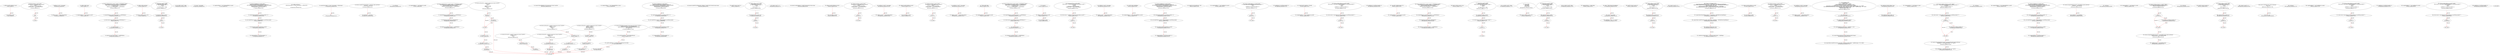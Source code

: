 digraph  {
13 [label="2_ address payable lastPlayer_re_ent2;\n13-new_variable-3-3", method="", type_label=new_variable];
17 [label="3_ uint jackpot_re_ent2;\n17-new_variable-4-4", method="", type_label=new_variable];
21 [label="4_ function buyTicket_re_ent2() public{\n	    if (!(lastPlayer_re_ent2.send(jackpot_re_ent2)))\n        revert();\n      lastPlayer_re_ent2 = msg.sender;\n      jackpot_re_ent2    = address(this).balance;\n    }\n21-function_definition-5-10", method="buyTicket_re_ent2()", type_label=function_definition];
25 [label="5_ if\n25-if-6-7", method="buyTicket_re_ent2()", type_label=if];
1857 [label="5_ end_if", method="buyTicket_re_ent2()", type_label=end_if];
36 [label="7_ lastPlayer_re_ent2 = msg.sender;\n36-expression_statement-8-8", method="buyTicket_re_ent2()", type_label=expression_statement];
42 [label="8_ jackpot_re_ent2    = address(this).balance;\n42-expression_statement-9-9", method="buyTicket_re_ent2()", type_label=expression_statement];
50 [label="10_ address public owner;\n50-new_variable-11-11", method="", type_label=new_variable];
55 [label="11_ mapping(address => uint) balances_re_ent17;\n55-new_variable-12-12", method="", type_label=new_variable];
61 [label="12_ function withdrawFunds_re_ent17 (uint256 _weiToWithdraw) public {\n        require(balances_re_ent17[msg.sender] >= _weiToWithdraw);\n        (bool success,)=msg.sender.call.value(_weiToWithdraw)(\"\");\n        require(success);   \n        balances_re_ent17[msg.sender] -= _weiToWithdraw;\n    }\n61-function_definition-13-18", method="withdrawFunds_re_ent17(uint256 _weiToWithdraw)", type_label=function_definition];
69 [label="13_ require(balances_re_ent17[msg.sender] >= _weiToWithdraw);\n69-expression_statement-14-14", method="withdrawFunds_re_ent17(uint256 _weiToWithdraw)", type_label=expression_statement];
80 [label="14_ (bool success,)=msg.sender.call.value(_weiToWithdraw)(\"\");\n80-new_variable-15-15", method="withdrawFunds_re_ent17(uint256 _weiToWithdraw)", type_label=new_variable];
100 [label="15_ require(success);\n100-expression_statement-16-16", method="withdrawFunds_re_ent17(uint256 _weiToWithdraw)", type_label=expression_statement];
105 [label="16_ balances_re_ent17[msg.sender] -= _weiToWithdraw;\n105-expression_statement-17-17", method="withdrawFunds_re_ent17(uint256 _weiToWithdraw)", type_label=expression_statement];
113 [label="18_ address public newOwner;\n113-new_variable-19-19", method="", type_label=new_variable];
118 [label="19_ bool not_called_re_ent27 = true;\n118-new_variable-20-20", method="", type_label=new_variable];
124 [label="20_ function bug_re_ent27() public{\n        require(not_called_re_ent27);\n        if( ! (msg.sender.send(1 ether) ) ){\n            revert();\n        }\n        not_called_re_ent27 = false;\n    }\n124-function_definition-21-27", method="bug_re_ent27()", type_label=function_definition];
128 [label="21_ require(not_called_re_ent27);\n128-expression_statement-22-22", method="bug_re_ent27()", type_label=expression_statement];
133 [label="22_ if\n133-if-23-25", method="bug_re_ent27()", type_label=if];
1965 [label="22_ end_if", method="bug_re_ent27()", type_label=end_if];
148 [label="25_ not_called_re_ent27 = false;\n148-expression_statement-26-26", method="bug_re_ent27()", type_label=expression_statement];
165 [label="29_ owner = msg.sender;\n165-expression_statement-30-30", method="", type_label=expression_statement];
171 [label="31_ mapping(address => uint) redeemableEther_re_ent32;\n171-new_variable-32-32", method="", type_label=new_variable];
177 [label="32_ function claimReward_re_ent32() public {        \n        require(redeemableEther_re_ent32[msg.sender] > 0);\n        uint transferValue_re_ent32 = redeemableEther_re_ent32[msg.sender];\n        msg.sender.transfer(transferValue_re_ent32);    \n        redeemableEther_re_ent32[msg.sender] = 0;\n    }\n177-function_definition-33-38", method="claimReward_re_ent32()", type_label=function_definition];
181 [label="33_ require(redeemableEther_re_ent32[msg.sender] > 0);\n181-expression_statement-34-34", method="claimReward_re_ent32()", type_label=expression_statement];
192 [label="34_ uint transferValue_re_ent32 = redeemableEther_re_ent32[msg.sender];\n192-new_variable-35-35", method="claimReward_re_ent32()", type_label=new_variable];
202 [label="35_ msg.sender.transfer(transferValue_re_ent32);\n202-expression_statement-36-36", method="claimReward_re_ent32()", type_label=expression_statement];
211 [label="36_ redeemableEther_re_ent32[msg.sender] = 0;\n211-expression_statement-37-37", method="claimReward_re_ent32()", type_label=expression_statement];
219 [label="38_ modifier onlyOwner {\n        require(msg.sender == owner || msg.sender == address(this));\n        _;\n    }\n219-expression_statement-39-42", method="", type_label=expression_statement];
222 [label="39_ require(msg.sender == owner || msg.sender == address(this));\n222-expression_statement-40-40", method="", type_label=expression_statement];
239 [label="40_ _;\n239-expression_statement-41-41", method="", type_label=expression_statement];
241 [label="42_ function transferOwnership(address _newOwner) public onlyOwner {\n        newOwner = _newOwner;\n    }\n241-function_definition-43-45", method="transferOwnership(address _newOwner)", type_label=function_definition];
248 [label="42_ onlyOwner\n248-expression_statement-43-43", method="transferOwnership(address _newOwner)", type_label=expression_statement];
251 [label="43_ newOwner = _newOwner;\n251-expression_statement-44-44", method="transferOwnership(address _newOwner)", type_label=expression_statement];
255 [label="45_ mapping(address => uint) balances_re_ent38;\n255-new_variable-46-46", method="", type_label=new_variable];
261 [label="46_ function withdrawFunds_re_ent38 (uint256 _weiToWithdraw) public {\n        require(balances_re_ent38[msg.sender] >= _weiToWithdraw);\n        require(msg.sender.send(_weiToWithdraw));   \n        balances_re_ent38[msg.sender] -= _weiToWithdraw;\n    }\n261-function_definition-47-51", method="withdrawFunds_re_ent38(uint256 _weiToWithdraw)", type_label=function_definition];
269 [label="47_ require(balances_re_ent38[msg.sender] >= _weiToWithdraw);\n269-expression_statement-48-48", method="withdrawFunds_re_ent38(uint256 _weiToWithdraw)", type_label=expression_statement];
280 [label="48_ require(msg.sender.send(_weiToWithdraw));\n280-expression_statement-49-49", method="withdrawFunds_re_ent38(uint256 _weiToWithdraw)", type_label=expression_statement];
292 [label="49_ balances_re_ent38[msg.sender] -= _weiToWithdraw;\n292-expression_statement-50-50", method="withdrawFunds_re_ent38(uint256 _weiToWithdraw)", type_label=expression_statement];
303 [label="53_ function mul(uint256 a, uint256 b) internal pure returns (uint256) {\n    if (a == 0) {\n      return 0;\n    }\n    uint256 c = a * b;\n    assert(c / a == b);\n    return c;\n  }\n303-function_definition-54-61", method="mul(uint256 a,uint256 b)", type_label=function_definition];
320 [label="54_ if_a == 0\n320-if-55-57", method="mul(uint256 a,uint256 b)", type_label=if];
2152 [label="54_ end_if", method="mul(uint256 a,uint256 b)", type_label=end_if];
325 [label="55_ return 0;\n325-return-56-56", method="mul(uint256 a,uint256 b)", type_label=return];
327 [label="57_ uint256 c = a * b;\n327-new_variable-58-58", method="mul(uint256 a,uint256 b)", type_label=new_variable];
335 [label="58_ assert(c / a == b);\n335-expression_statement-59-59", method="mul(uint256 a,uint256 b)", type_label=expression_statement];
344 [label="59_ return c;\n344-return-60-60", method="mul(uint256 a,uint256 b)", type_label=return];
346 [label="61_ function div(uint256 a, uint256 b) internal pure returns (uint256) {\n    uint256 c = a / b;\n    return c;\n  }\n346-function_definition-62-65", method="div(uint256 a,uint256 b)", type_label=function_definition];
363 [label="62_ uint256 c = a / b;\n363-new_variable-63-63", method="div(uint256 a,uint256 b)", type_label=new_variable];
371 [label="63_ return c;\n371-return-64-64", method="div(uint256 a,uint256 b)", type_label=return];
373 [label="65_ function sub(uint256 a, uint256 b) internal pure returns (uint256) {\n    assert(b <= a);\n    return a - b;\n  }\n373-function_definition-66-69", method="sub(uint256 a,uint256 b)", type_label=function_definition];
390 [label="66_ assert(b <= a);\n390-expression_statement-67-67", method="sub(uint256 a,uint256 b)", type_label=expression_statement];
397 [label="67_ return a - b;\n397-return-68-68", method="sub(uint256 a,uint256 b)", type_label=return];
401 [label="69_ function add(uint256 a, uint256 b) internal pure returns (uint256) {\n    uint256 c = a + b;\n    assert(c >= a);\n    return c;\n  }\n401-function_definition-70-74", method="add(uint256 a,uint256 b)", type_label=function_definition];
418 [label="70_ uint256 c = a + b;\n418-new_variable-71-71", method="add(uint256 a,uint256 b)", type_label=new_variable];
426 [label="71_ assert(c >= a);\n426-expression_statement-72-72", method="add(uint256 a,uint256 b)", type_label=expression_statement];
433 [label="72_ return c;\n433-return-73-73", method="add(uint256 a,uint256 b)", type_label=return];
435 [label="74_ function ceil(uint256 a, uint256 m) internal pure returns (uint256) {\n    uint256 c = add(a,m);\n    uint256 d = sub(c,1);\n    return mul(div(d,m),m);\n  }\n435-function_definition-75-79", method="ceil(uint256 a,uint256 m)", type_label=function_definition];
452 [label="75_ uint256 c = add(a,m);\n452-new_variable-76-76", method="ceil(uint256 a,uint256 m)", type_label=new_variable];
463 [label="76_ uint256 d = sub(c,1);\n463-new_variable-77-77", method="ceil(uint256 a,uint256 m)", type_label=new_variable];
474 [label="77_ return mul(div(d,m),m);\n474-return-78-78", method="ceil(uint256 a,uint256 m)", type_label=return];
489 [label="81_ function balanceOf(address who) external view returns (uint256);\n489-function_definition-82-82", method="balanceOf(address who)", type_label=function_definition];
501 [label="82_ mapping(address => uint) redeemableEther_re_ent4;\n501-new_variable-83-83", method="", type_label=new_variable];
507 [label="83_ function claimReward_re_ent4() public {        \n        require(redeemableEther_re_ent4[msg.sender] > 0);\n        uint transferValue_re_ent4 = redeemableEther_re_ent4[msg.sender];\n        msg.sender.transfer(transferValue_re_ent4);    \n        redeemableEther_re_ent4[msg.sender] = 0;\n    }\n507-function_definition-84-89", method="claimReward_re_ent4()", type_label=function_definition];
511 [label="84_ require(redeemableEther_re_ent4[msg.sender] > 0);\n511-expression_statement-85-85", method="claimReward_re_ent4()", type_label=expression_statement];
522 [label="85_ uint transferValue_re_ent4 = redeemableEther_re_ent4[msg.sender];\n522-new_variable-86-86", method="claimReward_re_ent4()", type_label=new_variable];
532 [label="86_ msg.sender.transfer(transferValue_re_ent4);\n532-expression_statement-87-87", method="claimReward_re_ent4()", type_label=expression_statement];
541 [label="87_ redeemableEther_re_ent4[msg.sender] = 0;\n541-expression_statement-88-88", method="claimReward_re_ent4()", type_label=expression_statement];
549 [label="89_ function transferFrom(address from, address to, uint256 value) external returns (bool);\n549-function_definition-90-90", method="transferFrom(address from,address to,uint256 value)", type_label=function_definition];
568 [label="90_ uint256 counter_re_ent7 =0;\n568-new_variable-91-91", method="", type_label=new_variable];
573 [label="91_ function callme_re_ent7() public{\n        require(counter_re_ent7<=5);\n	if( ! (msg.sender.send(10 ether) ) ){\n            revert();\n        }\n        counter_re_ent7 += 1;\n    }\n573-function_definition-92-98", method="callme_re_ent7()", type_label=function_definition];
577 [label="92_ require(counter_re_ent7<=5);\n577-expression_statement-93-93", method="callme_re_ent7()", type_label=expression_statement];
584 [label="93_ if\n584-if-94-96", method="callme_re_ent7()", type_label=if];
2416 [label="93_ end_if", method="callme_re_ent7()", type_label=end_if];
599 [label="96_ counter_re_ent7 += 1;\n599-expression_statement-97-97", method="callme_re_ent7()", type_label=expression_statement];
603 [label="98_ function transfer(address to, uint256 value) external returns (bool);\n603-function_definition-99-99", method="transfer(address to,uint256 value)", type_label=function_definition];
618 [label="99_ address payable lastPlayer_re_ent23;\n618-new_variable-100-100", method="", type_label=new_variable];
622 [label="100_ uint jackpot_re_ent23;\n622-new_variable-101-101", method="", type_label=new_variable];
626 [label="101_ function buyTicket_re_ent23() public{\n	    if (!(lastPlayer_re_ent23.send(jackpot_re_ent23)))\n        revert();\n      lastPlayer_re_ent23 = msg.sender;\n      jackpot_re_ent23    = address(this).balance;\n    }\n626-function_definition-102-107", method="buyTicket_re_ent23()", type_label=function_definition];
630 [label="102_ if\n630-if-103-104", method="buyTicket_re_ent23()", type_label=if];
2462 [label="102_ end_if", method="buyTicket_re_ent23()", type_label=end_if];
641 [label="104_ lastPlayer_re_ent23 = msg.sender;\n641-expression_statement-105-105", method="buyTicket_re_ent23()", type_label=expression_statement];
647 [label="105_ jackpot_re_ent23    = address(this).balance;\n647-expression_statement-106-106", method="buyTicket_re_ent23()", type_label=expression_statement];
661 [label="109_ address payable lastPlayer_re_ent37;\n661-new_variable-110-110", method="", type_label=new_variable];
665 [label="110_ uint jackpot_re_ent37;\n665-new_variable-111-111", method="", type_label=new_variable];
669 [label="111_ function buyTicket_re_ent37() public{\n	    if (!(lastPlayer_re_ent37.send(jackpot_re_ent37)))\n        revert();\n      lastPlayer_re_ent37 = msg.sender;\n      jackpot_re_ent37    = address(this).balance;\n    }\n669-function_definition-112-117", method="buyTicket_re_ent37()", type_label=function_definition];
673 [label="112_ if\n673-if-113-114", method="buyTicket_re_ent37()", type_label=if];
2505 [label="112_ end_if", method="buyTicket_re_ent37()", type_label=end_if];
684 [label="114_ lastPlayer_re_ent37 = msg.sender;\n684-expression_statement-115-115", method="buyTicket_re_ent37()", type_label=expression_statement];
690 [label="115_ jackpot_re_ent37    = address(this).balance;\n690-expression_statement-116-116", method="buyTicket_re_ent37()", type_label=expression_statement];
698 [label="117_ Token public token;\n698-new_variable-118-118", method="", type_label=new_variable];
704 [label="118_ mapping(address => uint) balances_re_ent3;\n704-new_variable-119-119", method="", type_label=new_variable];
710 [label="119_ function withdrawFunds_re_ent3 (uint256 _weiToWithdraw) public {\n        require(balances_re_ent3[msg.sender] >= _weiToWithdraw);\n	(bool success,)= msg.sender.call.value(_weiToWithdraw)(\"\");\n        require(success);   \n        balances_re_ent3[msg.sender] -= _weiToWithdraw;\n    }\n710-function_definition-120-125", method="withdrawFunds_re_ent3(uint256 _weiToWithdraw)", type_label=function_definition];
718 [label="120_ require(balances_re_ent3[msg.sender] >= _weiToWithdraw);\n718-expression_statement-121-121", method="withdrawFunds_re_ent3(uint256 _weiToWithdraw)", type_label=expression_statement];
729 [label="121_ (bool success,)= msg.sender.call.value(_weiToWithdraw)(\"\");\n729-new_variable-122-122", method="withdrawFunds_re_ent3(uint256 _weiToWithdraw)", type_label=new_variable];
749 [label="122_ require(success);\n749-expression_statement-123-123", method="withdrawFunds_re_ent3(uint256 _weiToWithdraw)", type_label=expression_statement];
754 [label="123_ balances_re_ent3[msg.sender] -= _weiToWithdraw;\n754-expression_statement-124-124", method="withdrawFunds_re_ent3(uint256 _weiToWithdraw)", type_label=expression_statement];
762 [label="125_ bool lock;\n762-new_variable-126-126", method="", type_label=new_variable];
766 [label="126_ address payable lastPlayer_re_ent9;\n766-new_variable-127-127", method="", type_label=new_variable];
770 [label="127_ uint jackpot_re_ent9;\n770-new_variable-128-128", method="", type_label=new_variable];
774 [label="128_ function buyTicket_re_ent9() public{\n	    (bool success,) = lastPlayer_re_ent9.call.value(jackpot_re_ent9)(\"\");\n	    if (!success)\n	        revert();\n      lastPlayer_re_ent9 = msg.sender;\n      jackpot_re_ent9    = address(this).balance;\n    }\n774-function_definition-129-135", method="buyTicket_re_ent9()", type_label=function_definition];
778 [label="129_ (bool success,) = lastPlayer_re_ent9.call.value(jackpot_re_ent9)(\"\");\n778-new_variable-130-130", method="buyTicket_re_ent9()", type_label=new_variable];
796 [label="130_ if\n796-if-131-132", method="buyTicket_re_ent9()", type_label=if];
2628 [label="130_ end_if", method="buyTicket_re_ent9()", type_label=end_if];
801 [label="132_ lastPlayer_re_ent9 = msg.sender;\n801-expression_statement-133-133", method="buyTicket_re_ent9()", type_label=expression_statement];
807 [label="133_ jackpot_re_ent9    = address(this).balance;\n807-expression_statement-134-134", method="buyTicket_re_ent9()", type_label=expression_statement];
815 [label="135_ uint256 public stakeTokens;\n815-new_variable-136-136", method="", type_label=new_variable];
820 [label="136_ mapping(address => uint) redeemableEther_re_ent25;\n820-new_variable-137-137", method="", type_label=new_variable];
826 [label="137_ function claimReward_re_ent25() public {        \n        require(redeemableEther_re_ent25[msg.sender] > 0);\n        uint transferValue_re_ent25 = redeemableEther_re_ent25[msg.sender];\n        msg.sender.transfer(transferValue_re_ent25);    \n        redeemableEther_re_ent25[msg.sender] = 0;\n    }\n826-function_definition-138-143", method="claimReward_re_ent25()", type_label=function_definition];
830 [label="138_ require(redeemableEther_re_ent25[msg.sender] > 0);\n830-expression_statement-139-139", method="claimReward_re_ent25()", type_label=expression_statement];
841 [label="139_ uint transferValue_re_ent25 = redeemableEther_re_ent25[msg.sender];\n841-new_variable-140-140", method="claimReward_re_ent25()", type_label=new_variable];
851 [label="140_ msg.sender.transfer(transferValue_re_ent25);\n851-expression_statement-141-141", method="claimReward_re_ent25()", type_label=expression_statement];
860 [label="141_ redeemableEther_re_ent25[msg.sender] = 0;\n860-expression_statement-142-142", method="claimReward_re_ent25()", type_label=expression_statement];
868 [label="143_ uint256 private basePercent = 200;\n868-new_variable-144-144", method="", type_label=new_variable];
879 [label="145_ mapping(address => uint) userBalance_re_ent19;\n879-new_variable-146-146", method="", type_label=new_variable];
885 [label="146_ function withdrawBalance_re_ent19() public{\n        if( ! (msg.sender.send(userBalance_re_ent19[msg.sender]) ) ){\n            revert();\n        }\n        userBalance_re_ent19[msg.sender] = 0;\n    }\n885-function_definition-147-152", method="withdrawBalance_re_ent19()", type_label=function_definition];
889 [label="147_ if\n889-if-148-150", method="withdrawBalance_re_ent19()", type_label=if];
2721 [label="147_ end_if", method="withdrawBalance_re_ent19()", type_label=end_if];
907 [label="150_ userBalance_re_ent19[msg.sender] = 0;\n907-expression_statement-151-151", method="withdrawBalance_re_ent19()", type_label=expression_statement];
915 [label="152_ uint256 public stakeTime = 1814400;\n915-new_variable-153-153", method="", type_label=new_variable];
921 [label="153_ mapping(address => uint) userBalance_re_ent26;\n921-new_variable-154-154", method="", type_label=new_variable];
927 [label="154_ function withdrawBalance_re_ent26() public{\n        (bool success,)= msg.sender.call.value(userBalance_re_ent26[msg.sender])(\"\");\n        if( ! success ){\n            revert();\n        }\n        userBalance_re_ent26[msg.sender] = 0;\n    }\n927-function_definition-155-161", method="withdrawBalance_re_ent26()", type_label=function_definition];
931 [label="155_ (bool success,)= msg.sender.call.value(userBalance_re_ent26[msg.sender])(\"\");\n931-new_variable-156-156", method="withdrawBalance_re_ent26()", type_label=new_variable];
955 [label="156_ if\n955-if-157-159", method="withdrawBalance_re_ent26()", type_label=if];
2787 [label="156_ end_if", method="withdrawBalance_re_ent26()", type_label=end_if];
961 [label="159_ userBalance_re_ent26[msg.sender] = 0;\n961-expression_statement-160-160", method="withdrawBalance_re_ent26()", type_label=expression_statement];
969 [label="161_ uint public stakePercentage = 30;\n969-new_variable-162-162", method="", type_label=new_variable];
975 [label="162_ mapping(address => uint) balances_re_ent31;\n975-new_variable-163-163", method="", type_label=new_variable];
981 [label="163_ function withdrawFunds_re_ent31 (uint256 _weiToWithdraw) public {\n        require(balances_re_ent31[msg.sender] >= _weiToWithdraw);\n        require(msg.sender.send(_weiToWithdraw));   \n        balances_re_ent31[msg.sender] -= _weiToWithdraw;\n    }\n981-function_definition-164-168", method="withdrawFunds_re_ent31(uint256 _weiToWithdraw)", type_label=function_definition];
989 [label="164_ require(balances_re_ent31[msg.sender] >= _weiToWithdraw);\n989-expression_statement-165-165", method="withdrawFunds_re_ent31(uint256 _weiToWithdraw)", type_label=expression_statement];
1000 [label="165_ require(msg.sender.send(_weiToWithdraw));\n1000-expression_statement-166-166", method="withdrawFunds_re_ent31(uint256 _weiToWithdraw)", type_label=expression_statement];
1012 [label="166_ balances_re_ent31[msg.sender] -= _weiToWithdraw;\n1012-expression_statement-167-167", method="withdrawFunds_re_ent31(uint256 _weiToWithdraw)", type_label=expression_statement];
1034 [label="169_ bool not_called_re_ent13 = true;\n1034-new_variable-170-170", method="", type_label=new_variable];
1040 [label="170_ function bug_re_ent13() public{\n        require(not_called_re_ent13);\n        (bool success,)=msg.sender.call.value(1 ether)(\"\");\n        if( ! success ){\n            revert();\n        }\n        not_called_re_ent13 = false;\n    }\n1040-function_definition-171-178", method="bug_re_ent13()", type_label=function_definition];
1044 [label="171_ require(not_called_re_ent13);\n1044-expression_statement-172-172", method="bug_re_ent13()", type_label=expression_statement];
1049 [label="172_ (bool success,)=msg.sender.call.value(1 ether)(\"\");\n1049-new_variable-173-173", method="bug_re_ent13()", type_label=new_variable];
1070 [label="173_ if\n1070-if-174-176", method="bug_re_ent13()", type_label=if];
2902 [label="173_ end_if", method="bug_re_ent13()", type_label=end_if];
1076 [label="176_ not_called_re_ent13 = false;\n1076-expression_statement-177-177", method="bug_re_ent13()", type_label=expression_statement];
1095 [label="179_ struct stake{\n        uint256 time;\n        bool redeem;\n        uint256 tokens;\n    }\n1095-expression_statement-180-184", method="stake()", type_label=expression_statement];
1109 [label="184_ bool not_called_re_ent20 = true;\n1109-new_variable-185-185", method="", type_label=new_variable];
1115 [label="185_ function bug_re_ent20() public{\n        require(not_called_re_ent20);\n        if( ! (msg.sender.send(1 ether) ) ){\n            revert();\n        }\n        not_called_re_ent20 = false;\n    }\n1115-function_definition-186-192", method="bug_re_ent20()", type_label=function_definition];
1119 [label="186_ require(not_called_re_ent20);\n1119-expression_statement-187-187", method="bug_re_ent20()", type_label=expression_statement];
1124 [label="187_ if\n1124-if-188-190", method="bug_re_ent20()", type_label=if];
2956 [label="187_ end_if", method="bug_re_ent20()", type_label=end_if];
1139 [label="190_ not_called_re_ent20 = false;\n1139-expression_statement-191-191", method="bug_re_ent20()", type_label=expression_statement];
1144 [label="192_ mapping(address => stake) staker;\n1144-new_variable-193-193", method="", type_label=new_variable];
1157 [label="194_ token = Token(tokenContractAddress);\n1157-expression_statement-195-195", method="", type_label=expression_statement];
1164 [label="195_ owner = msg.sender;\n1164-expression_statement-196-196", method="", type_label=expression_statement];
1170 [label="196_ stakeTokens = 500 * 10 ** uint(10);\n1170-expression_statement-197-197", method="", type_label=expression_statement];
1180 [label="198_ uint256 counter_re_ent14 =0;\n1180-new_variable-199-199", method="", type_label=new_variable];
1185 [label="199_ function callme_re_ent14() public{\n        require(counter_re_ent14<=5);\n	if( ! (msg.sender.send(10 ether) ) ){\n            revert();\n        }\n        counter_re_ent14 += 1;\n    }\n1185-function_definition-200-206", method="callme_re_ent14()", type_label=function_definition];
1189 [label="200_ require(counter_re_ent14<=5);\n1189-expression_statement-201-201", method="callme_re_ent14()", type_label=expression_statement];
1196 [label="201_ if\n1196-if-202-204", method="callme_re_ent14()", type_label=if];
3028 [label="201_ end_if", method="callme_re_ent14()", type_label=end_if];
1211 [label="204_ counter_re_ent14 += 1;\n1211-expression_statement-205-205", method="callme_re_ent14()", type_label=expression_statement];
1215 [label="206_ function startStaking() public{\n        require(token.balanceOf(msg.sender) >= stakeTokens + findOnePercent(stakeTokens));\n        require(token.transferFrom(msg.sender, address(this), stakeTokens  + findOnePercent(stakeTokens)));\n        staker[msg.sender].time = now;\n        staker[msg.sender].tokens =  staker[msg.sender].tokens + stakeTokens;\n        emit stakingstarted(msg.sender, staker[msg.sender].tokens, staker[msg.sender].time);\n    }\n1215-function_definition-207-213", method="startStaking()", type_label=function_definition];
1219 [label="207_ require(token.balanceOf(msg.sender) >= stakeTokens + findOnePercent(stakeTokens));\n1219-expression_statement-208-208", method="startStaking()", type_label=expression_statement];
1238 [label="208_ require(token.transferFrom(msg.sender, address(this), stakeTokens  + findOnePercent(stakeTokens)));\n1238-expression_statement-209-209", method="startStaking()", type_label=expression_statement];
1261 [label="209_ staker[msg.sender].time = now;\n1261-expression_statement-210-210", method="startStaking()", type_label=expression_statement];
1271 [label="210_ staker[msg.sender].tokens =  staker[msg.sender].tokens + stakeTokens;\n1271-expression_statement-211-211", method="startStaking()", type_label=expression_statement];
1311 [label="213_ address payable lastPlayer_re_ent30;\n1311-new_variable-214-214", method="", type_label=new_variable];
1315 [label="214_ uint jackpot_re_ent30;\n1315-new_variable-215-215", method="", type_label=new_variable];
1319 [label="215_ function buyTicket_re_ent30() public{\n	    if (!(lastPlayer_re_ent30.send(jackpot_re_ent30)))\n        revert();\n      lastPlayer_re_ent30 = msg.sender;\n      jackpot_re_ent30    = address(this).balance;\n    }\n1319-function_definition-216-221", method="buyTicket_re_ent30()", type_label=function_definition];
1323 [label="216_ if\n1323-if-217-218", method="buyTicket_re_ent30()", type_label=if];
3155 [label="216_ end_if", method="buyTicket_re_ent30()", type_label=end_if];
1334 [label="218_ lastPlayer_re_ent30 = msg.sender;\n1334-expression_statement-219-219", method="buyTicket_re_ent30()", type_label=expression_statement];
1340 [label="219_ jackpot_re_ent30    = address(this).balance;\n1340-expression_statement-220-220", method="buyTicket_re_ent30()", type_label=expression_statement];
1348 [label="221_ function redeem() public{\n        require(!lock);\n        require(!staker[msg.sender].redeem);\n        require(staker[msg.sender].time + stakeTime <= now);\n        require(token.transfer(msg.sender,staker[msg.sender].tokens));\n        require(token.transferFrom(owner, msg.sender ,staker[msg.sender].tokens * stakePercentage * 100 / 10000));\n        emit tokensRedeemed(msg.sender, staker[msg.sender].tokens, staker[msg.sender].tokens * stakePercentage * 100 / 10000);\n        staker[msg.sender].redeem = true;\n        staker[msg.sender].tokens = 0;\n    }\n1348-function_definition-222-231", method="redeem()", type_label=function_definition];
1352 [label="222_ require(!lock);\n1352-expression_statement-223-223", method="redeem()", type_label=expression_statement];
1358 [label="223_ require(!staker[msg.sender].redeem);\n1358-expression_statement-224-224", method="redeem()", type_label=expression_statement];
1370 [label="224_ require(staker[msg.sender].time + stakeTime <= now);\n1370-expression_statement-225-225", method="redeem()", type_label=expression_statement];
1385 [label="225_ require(token.transfer(msg.sender,staker[msg.sender].tokens));\n1385-expression_statement-226-226", method="redeem()", type_label=expression_statement];
1405 [label="226_ require(token.transferFrom(owner, msg.sender ,staker[msg.sender].tokens * stakePercentage * 100 / 10000));\n1405-expression_statement-227-227", method="redeem()", type_label=expression_statement];
1461 [label="228_ staker[msg.sender].redeem = true;\n1461-expression_statement-229-229", method="redeem()", type_label=expression_statement];
1472 [label="229_ staker[msg.sender].tokens = 0;\n1472-expression_statement-230-230", method="redeem()", type_label=expression_statement];
1482 [label="231_ mapping(address => uint) balances_re_ent8;\n1482-new_variable-232-232", method="", type_label=new_variable];
1488 [label="232_ function withdraw_balances_re_ent8 () public {\n       (bool success,) = msg.sender.call.value(balances_re_ent8[msg.sender ])(\"\");\n       if (success)\n          balances_re_ent8[msg.sender] = 0;\n      }\n1488-function_definition-233-237", method="withdraw_balances_re_ent8()", type_label=function_definition];
1492 [label="233_ (bool success,) = msg.sender.call.value(balances_re_ent8[msg.sender ])(\"\");\n1492-new_variable-234-234", method="withdraw_balances_re_ent8()", type_label=new_variable];
1516 [label="234_ if\n1516-if-235-236", method="withdraw_balances_re_ent8()", type_label=if];
3348 [label="234_ end_if", method="withdraw_balances_re_ent8()", type_label=end_if];
1518 [label="235_ balances_re_ent8[msg.sender] = 0;\n1518-expression_statement-236-236", method="withdraw_balances_re_ent8()", type_label=expression_statement];
1526 [label="237_ function changeStakeTokens(uint256 _NewTokensThreshold) public onlyOwner{\n        stakeTokens = _NewTokensThreshold * 10 ** uint(10);\n    }\n1526-function_definition-238-240", method="changeStakeTokens(uint256 _NewTokensThreshold)", type_label=function_definition];
1533 [label="237_ onlyOwner\n1533-expression_statement-238-238", method="changeStakeTokens(uint256 _NewTokensThreshold)", type_label=expression_statement];
1536 [label="238_ stakeTokens = _NewTokensThreshold * 10 ** uint(10);\n1536-expression_statement-239-239", method="changeStakeTokens(uint256 _NewTokensThreshold)", type_label=expression_statement];
1546 [label="240_ mapping(address => uint) redeemableEther_re_ent39;\n1546-new_variable-241-241", method="", type_label=new_variable];
1552 [label="241_ function claimReward_re_ent39() public {        \n        require(redeemableEther_re_ent39[msg.sender] > 0);\n        uint transferValue_re_ent39 = redeemableEther_re_ent39[msg.sender];\n        msg.sender.transfer(transferValue_re_ent39);    \n        redeemableEther_re_ent39[msg.sender] = 0;\n    }\n1552-function_definition-242-247", method="claimReward_re_ent39()", type_label=function_definition];
1556 [label="242_ require(redeemableEther_re_ent39[msg.sender] > 0);\n1556-expression_statement-243-243", method="claimReward_re_ent39()", type_label=expression_statement];
1567 [label="243_ uint transferValue_re_ent39 = redeemableEther_re_ent39[msg.sender];\n1567-new_variable-244-244", method="claimReward_re_ent39()", type_label=new_variable];
1577 [label="244_ msg.sender.transfer(transferValue_re_ent39);\n1577-expression_statement-245-245", method="claimReward_re_ent39()", type_label=expression_statement];
1586 [label="245_ redeemableEther_re_ent39[msg.sender] = 0;\n1586-expression_statement-246-246", method="claimReward_re_ent39()", type_label=expression_statement];
1594 [label="247_ function changeStakeTime(uint256 _newStakeTime) public onlyOwner{\n        stakeTime = _newStakeTime;\n    }\n1594-function_definition-248-250", method="changeStakeTime(uint256 _newStakeTime)", type_label=function_definition];
1601 [label="247_ onlyOwner\n1601-expression_statement-248-248", method="changeStakeTime(uint256 _newStakeTime)", type_label=expression_statement];
1604 [label="248_ stakeTime = _newStakeTime;\n1604-expression_statement-249-249", method="changeStakeTime(uint256 _newStakeTime)", type_label=expression_statement];
1608 [label="250_ mapping(address => uint) balances_re_ent36;\n1608-new_variable-251-251", method="", type_label=new_variable];
1614 [label="251_ function withdraw_balances_re_ent36 () public {\n       if (msg.sender.send(balances_re_ent36[msg.sender ]))\n          balances_re_ent36[msg.sender] = 0;\n      }\n1614-function_definition-252-255", method="withdraw_balances_re_ent36()", type_label=function_definition];
1618 [label="252_ if\n1618-if-253-254", method="withdraw_balances_re_ent36()", type_label=if];
3450 [label="252_ end_if", method="withdraw_balances_re_ent36()", type_label=end_if];
1631 [label="253_ balances_re_ent36[msg.sender] = 0;\n1631-expression_statement-254-254", method="withdraw_balances_re_ent36()", type_label=expression_statement];
1639 [label="255_ function changeStakingPercentage(uint _newStakePercentage) public onlyOwner{\n        stakePercentage = _newStakePercentage;\n    }\n1639-function_definition-256-258", method="changeStakingPercentage(uint _newStakePercentage)", type_label=function_definition];
1646 [label="255_ onlyOwner\n1646-expression_statement-256-256", method="changeStakingPercentage(uint _newStakePercentage)", type_label=expression_statement];
1649 [label="256_ stakePercentage = _newStakePercentage;\n1649-expression_statement-257-257", method="changeStakingPercentage(uint _newStakePercentage)", type_label=expression_statement];
1653 [label="258_ uint256 counter_re_ent35 =0;\n1653-new_variable-259-259", method="", type_label=new_variable];
1658 [label="259_ function callme_re_ent35() public{\n        require(counter_re_ent35<=5);\n	if( ! (msg.sender.send(10 ether) ) ){\n            revert();\n        }\n        counter_re_ent35 += 1;\n    }\n1658-function_definition-260-266", method="callme_re_ent35()", type_label=function_definition];
1662 [label="260_ require(counter_re_ent35<=5);\n1662-expression_statement-261-261", method="callme_re_ent35()", type_label=expression_statement];
1669 [label="261_ if\n1669-if-262-264", method="callme_re_ent35()", type_label=if];
3501 [label="261_ end_if", method="callme_re_ent35()", type_label=end_if];
1684 [label="264_ counter_re_ent35 += 1;\n1684-expression_statement-265-265", method="callme_re_ent35()", type_label=expression_statement];
1688 [label="266_ function lockWithdrawals() public onlyOwner{\n        lock = true;\n    }\n1688-function_definition-267-269", method="lockWithdrawals()", type_label=function_definition];
1691 [label="266_ onlyOwner\n1691-expression_statement-267-267", method="lockWithdrawals()", type_label=expression_statement];
1694 [label="267_ lock = true;\n1694-expression_statement-268-268", method="lockWithdrawals()", type_label=expression_statement];
1699 [label="269_ mapping(address => uint) userBalance_re_ent40;\n1699-new_variable-270-270", method="", type_label=new_variable];
1705 [label="270_ function withdrawBalance_re_ent40() public{\n        (bool success,)=msg.sender.call.value(userBalance_re_ent40[msg.sender])(\"\");\n        if( ! success ){\n            revert();\n        }\n        userBalance_re_ent40[msg.sender] = 0;\n    }\n1705-function_definition-271-277", method="withdrawBalance_re_ent40()", type_label=function_definition];
1709 [label="271_ (bool success,)=msg.sender.call.value(userBalance_re_ent40[msg.sender])(\"\");\n1709-new_variable-272-272", method="withdrawBalance_re_ent40()", type_label=new_variable];
1733 [label="272_ if\n1733-if-273-275", method="withdrawBalance_re_ent40()", type_label=if];
3565 [label="272_ end_if", method="withdrawBalance_re_ent40()", type_label=end_if];
1739 [label="275_ userBalance_re_ent40[msg.sender] = 0;\n1739-expression_statement-276-276", method="withdrawBalance_re_ent40()", type_label=expression_statement];
1747 [label="277_ function findOnePercent(uint256 value) private view returns (uint256)  {\n        uint256 roundValue = value.ceil(basePercent);\n        uint256 onePercent = roundValue.mul(basePercent).div(10000);\n        return onePercent;\n    }\n1747-function_definition-278-282", method="findOnePercent(uint256 value)", type_label=function_definition];
1760 [label="278_ uint256 roundValue = value.ceil(basePercent);\n1760-new_variable-279-279", method="findOnePercent(uint256 value)", type_label=new_variable];
1771 [label="279_ uint256 onePercent = roundValue.mul(basePercent).div(10000);\n1771-new_variable-280-280", method="findOnePercent(uint256 value)", type_label=new_variable];
1787 [label="280_ return onePercent;\n1787-return-281-281", method="findOnePercent(uint256 value)", type_label=return];
1789 [label="282_ mapping(address => uint) userBalance_re_ent33;\n1789-new_variable-283-283", method="", type_label=new_variable];
1795 [label="283_ function withdrawBalance_re_ent33() public{\n        (bool success,)= msg.sender.call.value(userBalance_re_ent33[msg.sender])(\"\");\n        if( ! success ){\n            revert();\n        }\n        userBalance_re_ent33[msg.sender] = 0;\n    }\n1795-function_definition-284-290", method="withdrawBalance_re_ent33()", type_label=function_definition];
1799 [label="284_ (bool success,)= msg.sender.call.value(userBalance_re_ent33[msg.sender])(\"\");\n1799-new_variable-285-285", method="withdrawBalance_re_ent33()", type_label=new_variable];
1823 [label="285_ if\n1823-if-286-288", method="withdrawBalance_re_ent33()", type_label=if];
3655 [label="285_ end_if", method="withdrawBalance_re_ent33()", type_label=end_if];
1829 [label="288_ userBalance_re_ent33[msg.sender] = 0;\n1829-expression_statement-289-289", method="withdrawBalance_re_ent33()", type_label=expression_statement];
1 [label="0_ start_node", method="", type_label=start];
2 [label="0_ exit_node", method="", type_label=exit];
13 -> 17  [color=red, controlflow_type=next_line, edge_type=CFG_edge, key=0, label=next_line];
21 -> 25  [color=red, controlflow_type=next_line, edge_type=CFG_edge, key=0, label=next_line];
25 -> 1857  [color=red, controlflow_type=neg_next, edge_type=CFG_edge, key=0, label=neg_next];
36 -> 42  [color=red, controlflow_type=next_line, edge_type=CFG_edge, key=0, label=next_line];
50 -> 55  [color=red, controlflow_type=next_line, edge_type=CFG_edge, key=0, label=next_line];
61 -> 69  [color=red, controlflow_type=next_line, edge_type=CFG_edge, key=0, label=next_line];
69 -> 80  [color=red, controlflow_type=next_line, edge_type=CFG_edge, key=0, label=next_line];
80 -> 100  [color=red, controlflow_type=next_line, edge_type=CFG_edge, key=0, label=next_line];
100 -> 105  [color=red, controlflow_type=next_line, edge_type=CFG_edge, key=0, label=next_line];
113 -> 118  [color=red, controlflow_type=next_line, edge_type=CFG_edge, key=0, label=next_line];
124 -> 128  [color=red, controlflow_type=next_line, edge_type=CFG_edge, key=0, label=next_line];
128 -> 133  [color=red, controlflow_type=next_line, edge_type=CFG_edge, key=0, label=next_line];
133 -> 1965  [color=red, controlflow_type=neg_next, edge_type=CFG_edge, key=0, label=neg_next];
177 -> 181  [color=red, controlflow_type=next_line, edge_type=CFG_edge, key=0, label=next_line];
181 -> 192  [color=red, controlflow_type=next_line, edge_type=CFG_edge, key=0, label=next_line];
192 -> 202  [color=red, controlflow_type=next_line, edge_type=CFG_edge, key=0, label=next_line];
202 -> 211  [color=red, controlflow_type=next_line, edge_type=CFG_edge, key=0, label=next_line];
222 -> 239  [color=red, controlflow_type=next_line, edge_type=CFG_edge, key=0, label=next_line];
241 -> 251  [color=red, controlflow_type=next_line, edge_type=CFG_edge, key=0, label=next_line];
261 -> 269  [color=red, controlflow_type=next_line, edge_type=CFG_edge, key=0, label=next_line];
269 -> 280  [color=red, controlflow_type=next_line, edge_type=CFG_edge, key=0, label=next_line];
280 -> 292  [color=red, controlflow_type=next_line, edge_type=CFG_edge, key=0, label=next_line];
303 -> 320  [color=red, controlflow_type=next_line, edge_type=CFG_edge, key=0, label=next_line];
320 -> 325  [color=red, controlflow_type=pos_next, edge_type=CFG_edge, key=0, label=pos_next];
320 -> 2152  [color=red, controlflow_type=neg_next, edge_type=CFG_edge, key=0, label=neg_next];
2152 -> 327  [color=red, controlflow_type=next_line, edge_type=CFG_edge, key=0, label=next_line];
325 -> 2152  [color=red, controlflow_type=end_if, edge_type=CFG_edge, key=0, label=end_if];
325 -> 2  [color=red, controlflow_type=return_exit, edge_type=CFG_edge, key=0, label=return_exit];
327 -> 335  [color=red, controlflow_type=next_line, edge_type=CFG_edge, key=0, label=next_line];
335 -> 344  [color=red, controlflow_type=next_line, edge_type=CFG_edge, key=0, label=next_line];
344 -> 2  [color=red, controlflow_type=return_exit, edge_type=CFG_edge, key=0, label=return_exit];
346 -> 363  [color=red, controlflow_type=next_line, edge_type=CFG_edge, key=0, label=next_line];
363 -> 371  [color=red, controlflow_type=next_line, edge_type=CFG_edge, key=0, label=next_line];
371 -> 2  [color=red, controlflow_type=return_exit, edge_type=CFG_edge, key=0, label=return_exit];
373 -> 390  [color=red, controlflow_type=next_line, edge_type=CFG_edge, key=0, label=next_line];
390 -> 397  [color=red, controlflow_type=next_line, edge_type=CFG_edge, key=0, label=next_line];
397 -> 2  [color=red, controlflow_type=return_exit, edge_type=CFG_edge, key=0, label=return_exit];
401 -> 418  [color=red, controlflow_type=next_line, edge_type=CFG_edge, key=0, label=next_line];
418 -> 426  [color=red, controlflow_type=next_line, edge_type=CFG_edge, key=0, label=next_line];
426 -> 433  [color=red, controlflow_type=next_line, edge_type=CFG_edge, key=0, label=next_line];
433 -> 2  [color=red, controlflow_type=return_exit, edge_type=CFG_edge, key=0, label=return_exit];
435 -> 452  [color=red, controlflow_type=next_line, edge_type=CFG_edge, key=0, label=next_line];
452 -> 463  [color=red, controlflow_type=next_line, edge_type=CFG_edge, key=0, label=next_line];
463 -> 474  [color=red, controlflow_type=next_line, edge_type=CFG_edge, key=0, label=next_line];
474 -> 2  [color=red, controlflow_type=return_exit, edge_type=CFG_edge, key=0, label=return_exit];
507 -> 511  [color=red, controlflow_type=next_line, edge_type=CFG_edge, key=0, label=next_line];
511 -> 522  [color=red, controlflow_type=next_line, edge_type=CFG_edge, key=0, label=next_line];
522 -> 532  [color=red, controlflow_type=next_line, edge_type=CFG_edge, key=0, label=next_line];
532 -> 541  [color=red, controlflow_type=next_line, edge_type=CFG_edge, key=0, label=next_line];
573 -> 577  [color=red, controlflow_type=next_line, edge_type=CFG_edge, key=0, label=next_line];
577 -> 584  [color=red, controlflow_type=next_line, edge_type=CFG_edge, key=0, label=next_line];
584 -> 2416  [color=red, controlflow_type=neg_next, edge_type=CFG_edge, key=0, label=neg_next];
618 -> 622  [color=red, controlflow_type=next_line, edge_type=CFG_edge, key=0, label=next_line];
626 -> 630  [color=red, controlflow_type=next_line, edge_type=CFG_edge, key=0, label=next_line];
630 -> 2462  [color=red, controlflow_type=neg_next, edge_type=CFG_edge, key=0, label=neg_next];
641 -> 647  [color=red, controlflow_type=next_line, edge_type=CFG_edge, key=0, label=next_line];
661 -> 665  [color=red, controlflow_type=next_line, edge_type=CFG_edge, key=0, label=next_line];
669 -> 673  [color=red, controlflow_type=next_line, edge_type=CFG_edge, key=0, label=next_line];
673 -> 2505  [color=red, controlflow_type=neg_next, edge_type=CFG_edge, key=0, label=neg_next];
684 -> 690  [color=red, controlflow_type=next_line, edge_type=CFG_edge, key=0, label=next_line];
698 -> 704  [color=red, controlflow_type=next_line, edge_type=CFG_edge, key=0, label=next_line];
710 -> 718  [color=red, controlflow_type=next_line, edge_type=CFG_edge, key=0, label=next_line];
718 -> 729  [color=red, controlflow_type=next_line, edge_type=CFG_edge, key=0, label=next_line];
729 -> 749  [color=red, controlflow_type=next_line, edge_type=CFG_edge, key=0, label=next_line];
749 -> 754  [color=red, controlflow_type=next_line, edge_type=CFG_edge, key=0, label=next_line];
762 -> 766  [color=red, controlflow_type=next_line, edge_type=CFG_edge, key=0, label=next_line];
766 -> 770  [color=red, controlflow_type=next_line, edge_type=CFG_edge, key=0, label=next_line];
774 -> 778  [color=red, controlflow_type=next_line, edge_type=CFG_edge, key=0, label=next_line];
778 -> 796  [color=red, controlflow_type=next_line, edge_type=CFG_edge, key=0, label=next_line];
796 -> 2628  [color=red, controlflow_type=neg_next, edge_type=CFG_edge, key=0, label=neg_next];
801 -> 807  [color=red, controlflow_type=next_line, edge_type=CFG_edge, key=0, label=next_line];
815 -> 820  [color=red, controlflow_type=next_line, edge_type=CFG_edge, key=0, label=next_line];
826 -> 830  [color=red, controlflow_type=next_line, edge_type=CFG_edge, key=0, label=next_line];
830 -> 841  [color=red, controlflow_type=next_line, edge_type=CFG_edge, key=0, label=next_line];
841 -> 851  [color=red, controlflow_type=next_line, edge_type=CFG_edge, key=0, label=next_line];
851 -> 860  [color=red, controlflow_type=next_line, edge_type=CFG_edge, key=0, label=next_line];
885 -> 889  [color=red, controlflow_type=next_line, edge_type=CFG_edge, key=0, label=next_line];
889 -> 2721  [color=red, controlflow_type=neg_next, edge_type=CFG_edge, key=0, label=neg_next];
915 -> 921  [color=red, controlflow_type=next_line, edge_type=CFG_edge, key=0, label=next_line];
927 -> 931  [color=red, controlflow_type=next_line, edge_type=CFG_edge, key=0, label=next_line];
931 -> 955  [color=red, controlflow_type=next_line, edge_type=CFG_edge, key=0, label=next_line];
955 -> 2787  [color=red, controlflow_type=neg_next, edge_type=CFG_edge, key=0, label=neg_next];
969 -> 975  [color=red, controlflow_type=next_line, edge_type=CFG_edge, key=0, label=next_line];
981 -> 989  [color=red, controlflow_type=next_line, edge_type=CFG_edge, key=0, label=next_line];
989 -> 1000  [color=red, controlflow_type=next_line, edge_type=CFG_edge, key=0, label=next_line];
1000 -> 1012  [color=red, controlflow_type=next_line, edge_type=CFG_edge, key=0, label=next_line];
1040 -> 1044  [color=red, controlflow_type=next_line, edge_type=CFG_edge, key=0, label=next_line];
1044 -> 1049  [color=red, controlflow_type=next_line, edge_type=CFG_edge, key=0, label=next_line];
1049 -> 1070  [color=red, controlflow_type=next_line, edge_type=CFG_edge, key=0, label=next_line];
1070 -> 2902  [color=red, controlflow_type=neg_next, edge_type=CFG_edge, key=0, label=neg_next];
1095 -> 1109  [color=red, controlflow_type=next_line, edge_type=CFG_edge, key=0, label=next_line];
1115 -> 1119  [color=red, controlflow_type=next_line, edge_type=CFG_edge, key=0, label=next_line];
1119 -> 1124  [color=red, controlflow_type=next_line, edge_type=CFG_edge, key=0, label=next_line];
1124 -> 2956  [color=red, controlflow_type=neg_next, edge_type=CFG_edge, key=0, label=neg_next];
1157 -> 1164  [color=red, controlflow_type=next_line, edge_type=CFG_edge, key=0, label=next_line];
1164 -> 1170  [color=red, controlflow_type=next_line, edge_type=CFG_edge, key=0, label=next_line];
1185 -> 1189  [color=red, controlflow_type=next_line, edge_type=CFG_edge, key=0, label=next_line];
1189 -> 1196  [color=red, controlflow_type=next_line, edge_type=CFG_edge, key=0, label=next_line];
1196 -> 3028  [color=red, controlflow_type=neg_next, edge_type=CFG_edge, key=0, label=neg_next];
1215 -> 1219  [color=red, controlflow_type=next_line, edge_type=CFG_edge, key=0, label=next_line];
1219 -> 1238  [color=red, controlflow_type=next_line, edge_type=CFG_edge, key=0, label=next_line];
1238 -> 1261  [color=red, controlflow_type=next_line, edge_type=CFG_edge, key=0, label=next_line];
1261 -> 1271  [color=red, controlflow_type=next_line, edge_type=CFG_edge, key=0, label=next_line];
1311 -> 1315  [color=red, controlflow_type=next_line, edge_type=CFG_edge, key=0, label=next_line];
1319 -> 1323  [color=red, controlflow_type=next_line, edge_type=CFG_edge, key=0, label=next_line];
1323 -> 3155  [color=red, controlflow_type=neg_next, edge_type=CFG_edge, key=0, label=neg_next];
1334 -> 1340  [color=red, controlflow_type=next_line, edge_type=CFG_edge, key=0, label=next_line];
1348 -> 1352  [color=red, controlflow_type=next_line, edge_type=CFG_edge, key=0, label=next_line];
1352 -> 1358  [color=red, controlflow_type=next_line, edge_type=CFG_edge, key=0, label=next_line];
1358 -> 1370  [color=red, controlflow_type=next_line, edge_type=CFG_edge, key=0, label=next_line];
1370 -> 1385  [color=red, controlflow_type=next_line, edge_type=CFG_edge, key=0, label=next_line];
1385 -> 1405  [color=red, controlflow_type=next_line, edge_type=CFG_edge, key=0, label=next_line];
1461 -> 1472  [color=red, controlflow_type=next_line, edge_type=CFG_edge, key=0, label=next_line];
1488 -> 1492  [color=red, controlflow_type=next_line, edge_type=CFG_edge, key=0, label=next_line];
1492 -> 1516  [color=red, controlflow_type=next_line, edge_type=CFG_edge, key=0, label=next_line];
1516 -> 1518  [color=red, controlflow_type=pos_next, edge_type=CFG_edge, key=0, label=pos_next];
1516 -> 3348  [color=red, controlflow_type=neg_next, edge_type=CFG_edge, key=0, label=neg_next];
3348 -> 1526  [color=red, controlflow_type=next_line, edge_type=CFG_edge, key=0, label=next_line];
1518 -> 3348  [color=red, controlflow_type=end_if, edge_type=CFG_edge, key=0, label=end_if];
1526 -> 1536  [color=red, controlflow_type=next_line, edge_type=CFG_edge, key=0, label=next_line];
1552 -> 1556  [color=red, controlflow_type=next_line, edge_type=CFG_edge, key=0, label=next_line];
1556 -> 1567  [color=red, controlflow_type=next_line, edge_type=CFG_edge, key=0, label=next_line];
1567 -> 1577  [color=red, controlflow_type=next_line, edge_type=CFG_edge, key=0, label=next_line];
1577 -> 1586  [color=red, controlflow_type=next_line, edge_type=CFG_edge, key=0, label=next_line];
1594 -> 1604  [color=red, controlflow_type=next_line, edge_type=CFG_edge, key=0, label=next_line];
1614 -> 1618  [color=red, controlflow_type=next_line, edge_type=CFG_edge, key=0, label=next_line];
1618 -> 1631  [color=red, controlflow_type=pos_next, edge_type=CFG_edge, key=0, label=pos_next];
1618 -> 3450  [color=red, controlflow_type=neg_next, edge_type=CFG_edge, key=0, label=neg_next];
3450 -> 1639  [color=red, controlflow_type=next_line, edge_type=CFG_edge, key=0, label=next_line];
1631 -> 3450  [color=red, controlflow_type=end_if, edge_type=CFG_edge, key=0, label=end_if];
1639 -> 1649  [color=red, controlflow_type=next_line, edge_type=CFG_edge, key=0, label=next_line];
1658 -> 1662  [color=red, controlflow_type=next_line, edge_type=CFG_edge, key=0, label=next_line];
1662 -> 1669  [color=red, controlflow_type=next_line, edge_type=CFG_edge, key=0, label=next_line];
1669 -> 3501  [color=red, controlflow_type=neg_next, edge_type=CFG_edge, key=0, label=neg_next];
1688 -> 1694  [color=red, controlflow_type=next_line, edge_type=CFG_edge, key=0, label=next_line];
1705 -> 1709  [color=red, controlflow_type=next_line, edge_type=CFG_edge, key=0, label=next_line];
1709 -> 1733  [color=red, controlflow_type=next_line, edge_type=CFG_edge, key=0, label=next_line];
1733 -> 3565  [color=red, controlflow_type=neg_next, edge_type=CFG_edge, key=0, label=neg_next];
1747 -> 1760  [color=red, controlflow_type=next_line, edge_type=CFG_edge, key=0, label=next_line];
1760 -> 1771  [color=red, controlflow_type=next_line, edge_type=CFG_edge, key=0, label=next_line];
1771 -> 1787  [color=red, controlflow_type=next_line, edge_type=CFG_edge, key=0, label=next_line];
1787 -> 2  [color=red, controlflow_type=return_exit, edge_type=CFG_edge, key=0, label=return_exit];
1795 -> 1799  [color=red, controlflow_type=next_line, edge_type=CFG_edge, key=0, label=next_line];
1799 -> 1823  [color=red, controlflow_type=next_line, edge_type=CFG_edge, key=0, label=next_line];
1823 -> 3655  [color=red, controlflow_type=neg_next, edge_type=CFG_edge, key=0, label=neg_next];
}
